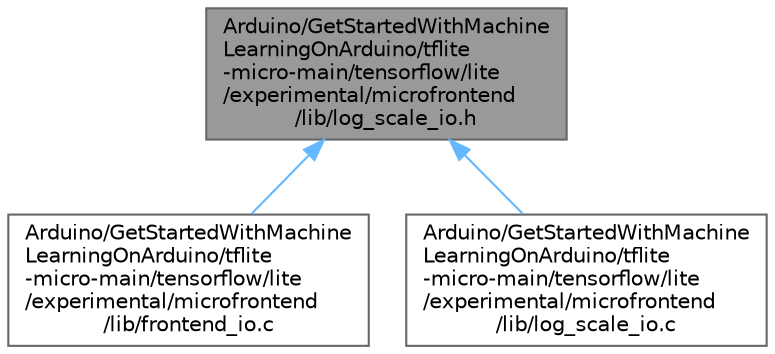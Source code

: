 digraph "Arduino/GetStartedWithMachineLearningOnArduino/tflite-micro-main/tensorflow/lite/experimental/microfrontend/lib/log_scale_io.h"
{
 // LATEX_PDF_SIZE
  bgcolor="transparent";
  edge [fontname=Helvetica,fontsize=10,labelfontname=Helvetica,labelfontsize=10];
  node [fontname=Helvetica,fontsize=10,shape=box,height=0.2,width=0.4];
  Node1 [id="Node000001",label="Arduino/GetStartedWithMachine\lLearningOnArduino/tflite\l-micro-main/tensorflow/lite\l/experimental/microfrontend\l/lib/log_scale_io.h",height=0.2,width=0.4,color="gray40", fillcolor="grey60", style="filled", fontcolor="black",tooltip=" "];
  Node1 -> Node2 [id="edge3_Node000001_Node000002",dir="back",color="steelblue1",style="solid",tooltip=" "];
  Node2 [id="Node000002",label="Arduino/GetStartedWithMachine\lLearningOnArduino/tflite\l-micro-main/tensorflow/lite\l/experimental/microfrontend\l/lib/frontend_io.c",height=0.2,width=0.4,color="grey40", fillcolor="white", style="filled",URL="$frontend__io_8c.html",tooltip=" "];
  Node1 -> Node3 [id="edge4_Node000001_Node000003",dir="back",color="steelblue1",style="solid",tooltip=" "];
  Node3 [id="Node000003",label="Arduino/GetStartedWithMachine\lLearningOnArduino/tflite\l-micro-main/tensorflow/lite\l/experimental/microfrontend\l/lib/log_scale_io.c",height=0.2,width=0.4,color="grey40", fillcolor="white", style="filled",URL="$log__scale__io_8c.html",tooltip=" "];
}
